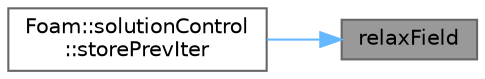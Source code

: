 digraph "relaxField"
{
 // LATEX_PDF_SIZE
  bgcolor="transparent";
  edge [fontname=Helvetica,fontsize=10,labelfontname=Helvetica,labelfontsize=10];
  node [fontname=Helvetica,fontsize=10,shape=box,height=0.2,width=0.4];
  rankdir="RL";
  Node1 [id="Node000001",label="relaxField",height=0.2,width=0.4,color="gray40", fillcolor="grey60", style="filled", fontcolor="black",tooltip=" "];
  Node1 -> Node2 [id="edge1_Node000001_Node000002",dir="back",color="steelblue1",style="solid",tooltip=" "];
  Node2 [id="Node000002",label="Foam::solutionControl\l::storePrevIter",height=0.2,width=0.4,color="grey40", fillcolor="white", style="filled",URL="$classFoam_1_1solutionControl.html#a0ec4956bbbe6d4c2a1b6c22efeba3ec1",tooltip=" "];
}
